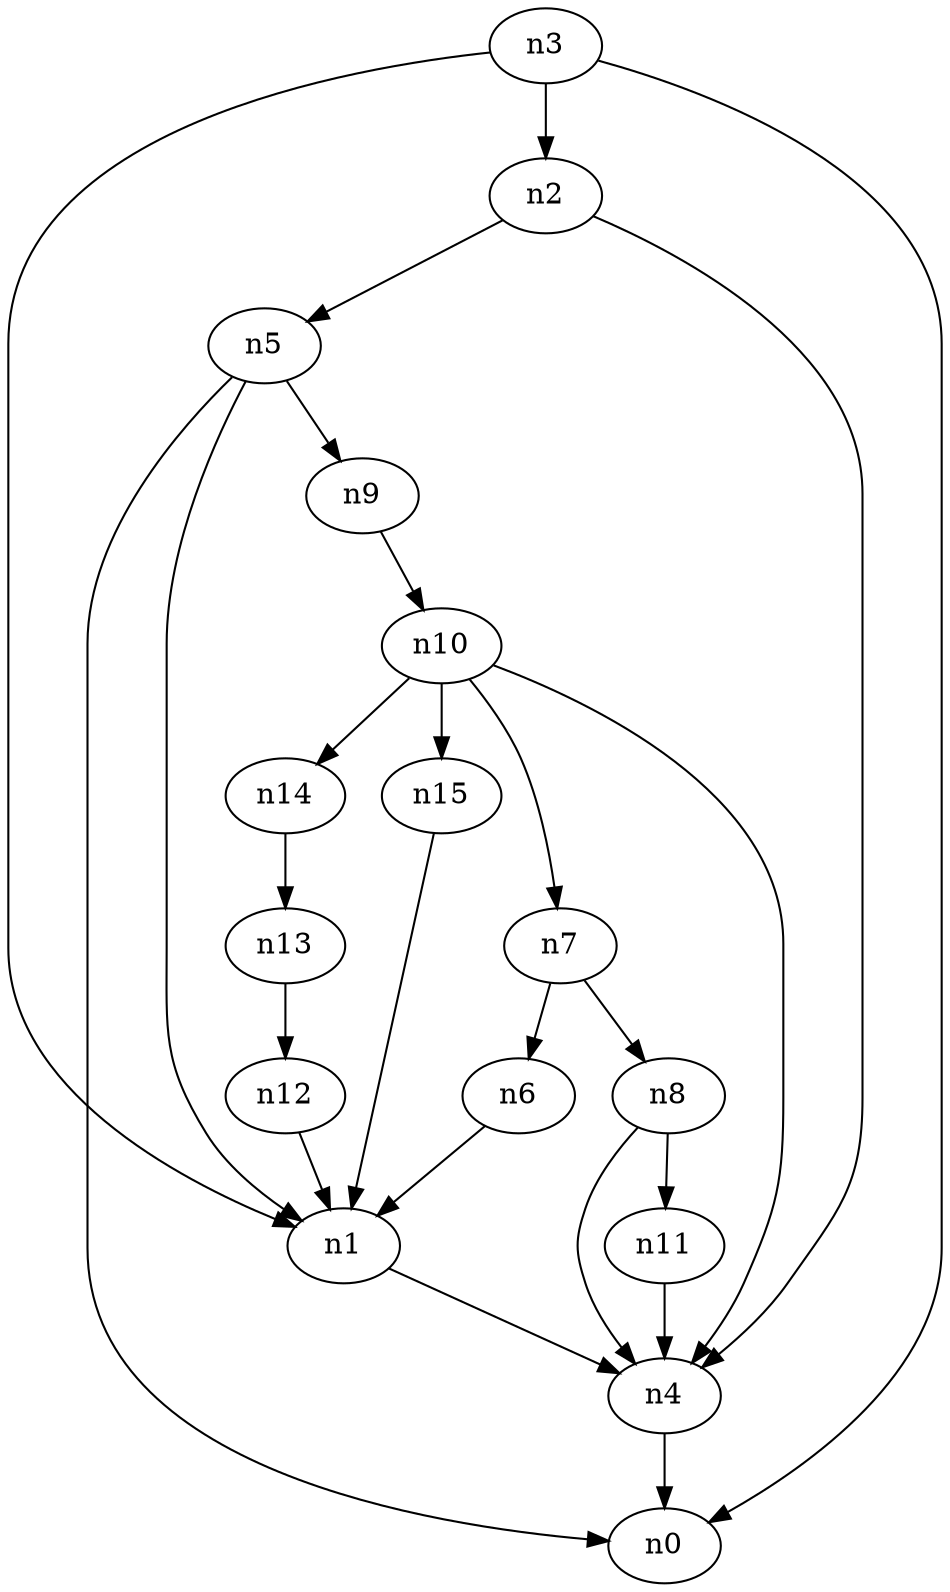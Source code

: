 digraph G {
	n1 -> n4	 [_graphml_id=e4];
	n2 -> n4	 [_graphml_id=e7];
	n2 -> n5	 [_graphml_id=e8];
	n3 -> n0	 [_graphml_id=e0];
	n3 -> n1	 [_graphml_id=e3];
	n3 -> n2	 [_graphml_id=e6];
	n4 -> n0	 [_graphml_id=e1];
	n5 -> n0	 [_graphml_id=e2];
	n5 -> n1	 [_graphml_id=e5];
	n5 -> n9	 [_graphml_id=e13];
	n6 -> n1	 [_graphml_id=e9];
	n7 -> n6	 [_graphml_id=e10];
	n7 -> n8	 [_graphml_id=e11];
	n8 -> n4	 [_graphml_id=e12];
	n8 -> n11	 [_graphml_id=e17];
	n9 -> n10	 [_graphml_id=e14];
	n10 -> n4	 [_graphml_id=e15];
	n10 -> n7	 [_graphml_id=e18];
	n10 -> n14	 [_graphml_id=e22];
	n10 -> n15	 [_graphml_id=e24];
	n11 -> n4	 [_graphml_id=e16];
	n12 -> n1	 [_graphml_id=e19];
	n13 -> n12	 [_graphml_id=e20];
	n14 -> n13	 [_graphml_id=e21];
	n15 -> n1	 [_graphml_id=e23];
}
